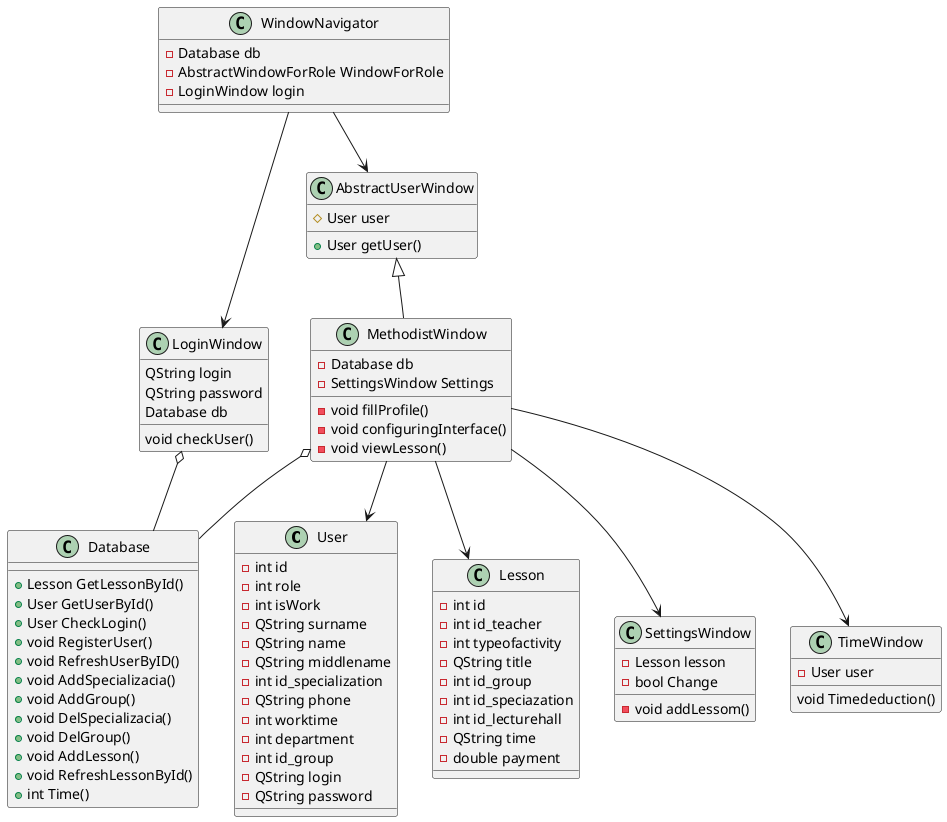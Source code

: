 @startuml Methodist.wsd

class User{
    -int id
    -int role
    -int isWork
    -QString surname
    -QString name
    -QString middlename
    -int id_specialization
    -QString phone
    -int worktime
    -int department
    -int id_group
    -QString login
    -QString password
}

class Lesson{
    -int id
    -int id_teacher
    -int typeofactivity
    -QString title
    -int id_group
    -int id_speciazation
    -int id_lecturehall
    -QString time
    -double payment
}

class  LoginWindow{
   QString login
   QString password
   Database db
   void checkUser()
}

class SettingsWindow{
    -Lesson lesson
    -bool Change
    -void addLessom()
}

class TimeWindow{
    void Timededuction()
    -User user
}

class AbstractUserWindow{
    +User getUser()
    #User user

}

class WindowNavigator{
    -Database db
    -AbstractWindowForRole WindowForRole
    -LoginWindow login
}

class Database {
    +Lesson GetLessonById()
    +User GetUserById()
    +User CheckLogin()
    +void RegisterUser()
    +void RefreshUserByID()
    +void AddSpecializacia()
    +void AddGroup()
    +void DelSpecializacia()
    +void DelGroup()
    +void AddLesson()
    +void RefreshLessonById()
    +int Time()
}

class MethodistWindow{
    -void fillProfile()
    -void configuringInterface()
    -Database db
    -SettingsWindow Settings
    -void viewLesson()


}

AbstractUserWindow <|-- MethodistWindow
MethodistWindow o-- Database
WindowNavigator --> AbstractUserWindow
WindowNavigator --> LoginWindow
MethodistWindow --> SettingsWindow
MethodistWindow --> TimeWindow
MethodistWindow --> User
MethodistWindow --> Lesson
LoginWindow o-- Database

@enduml
